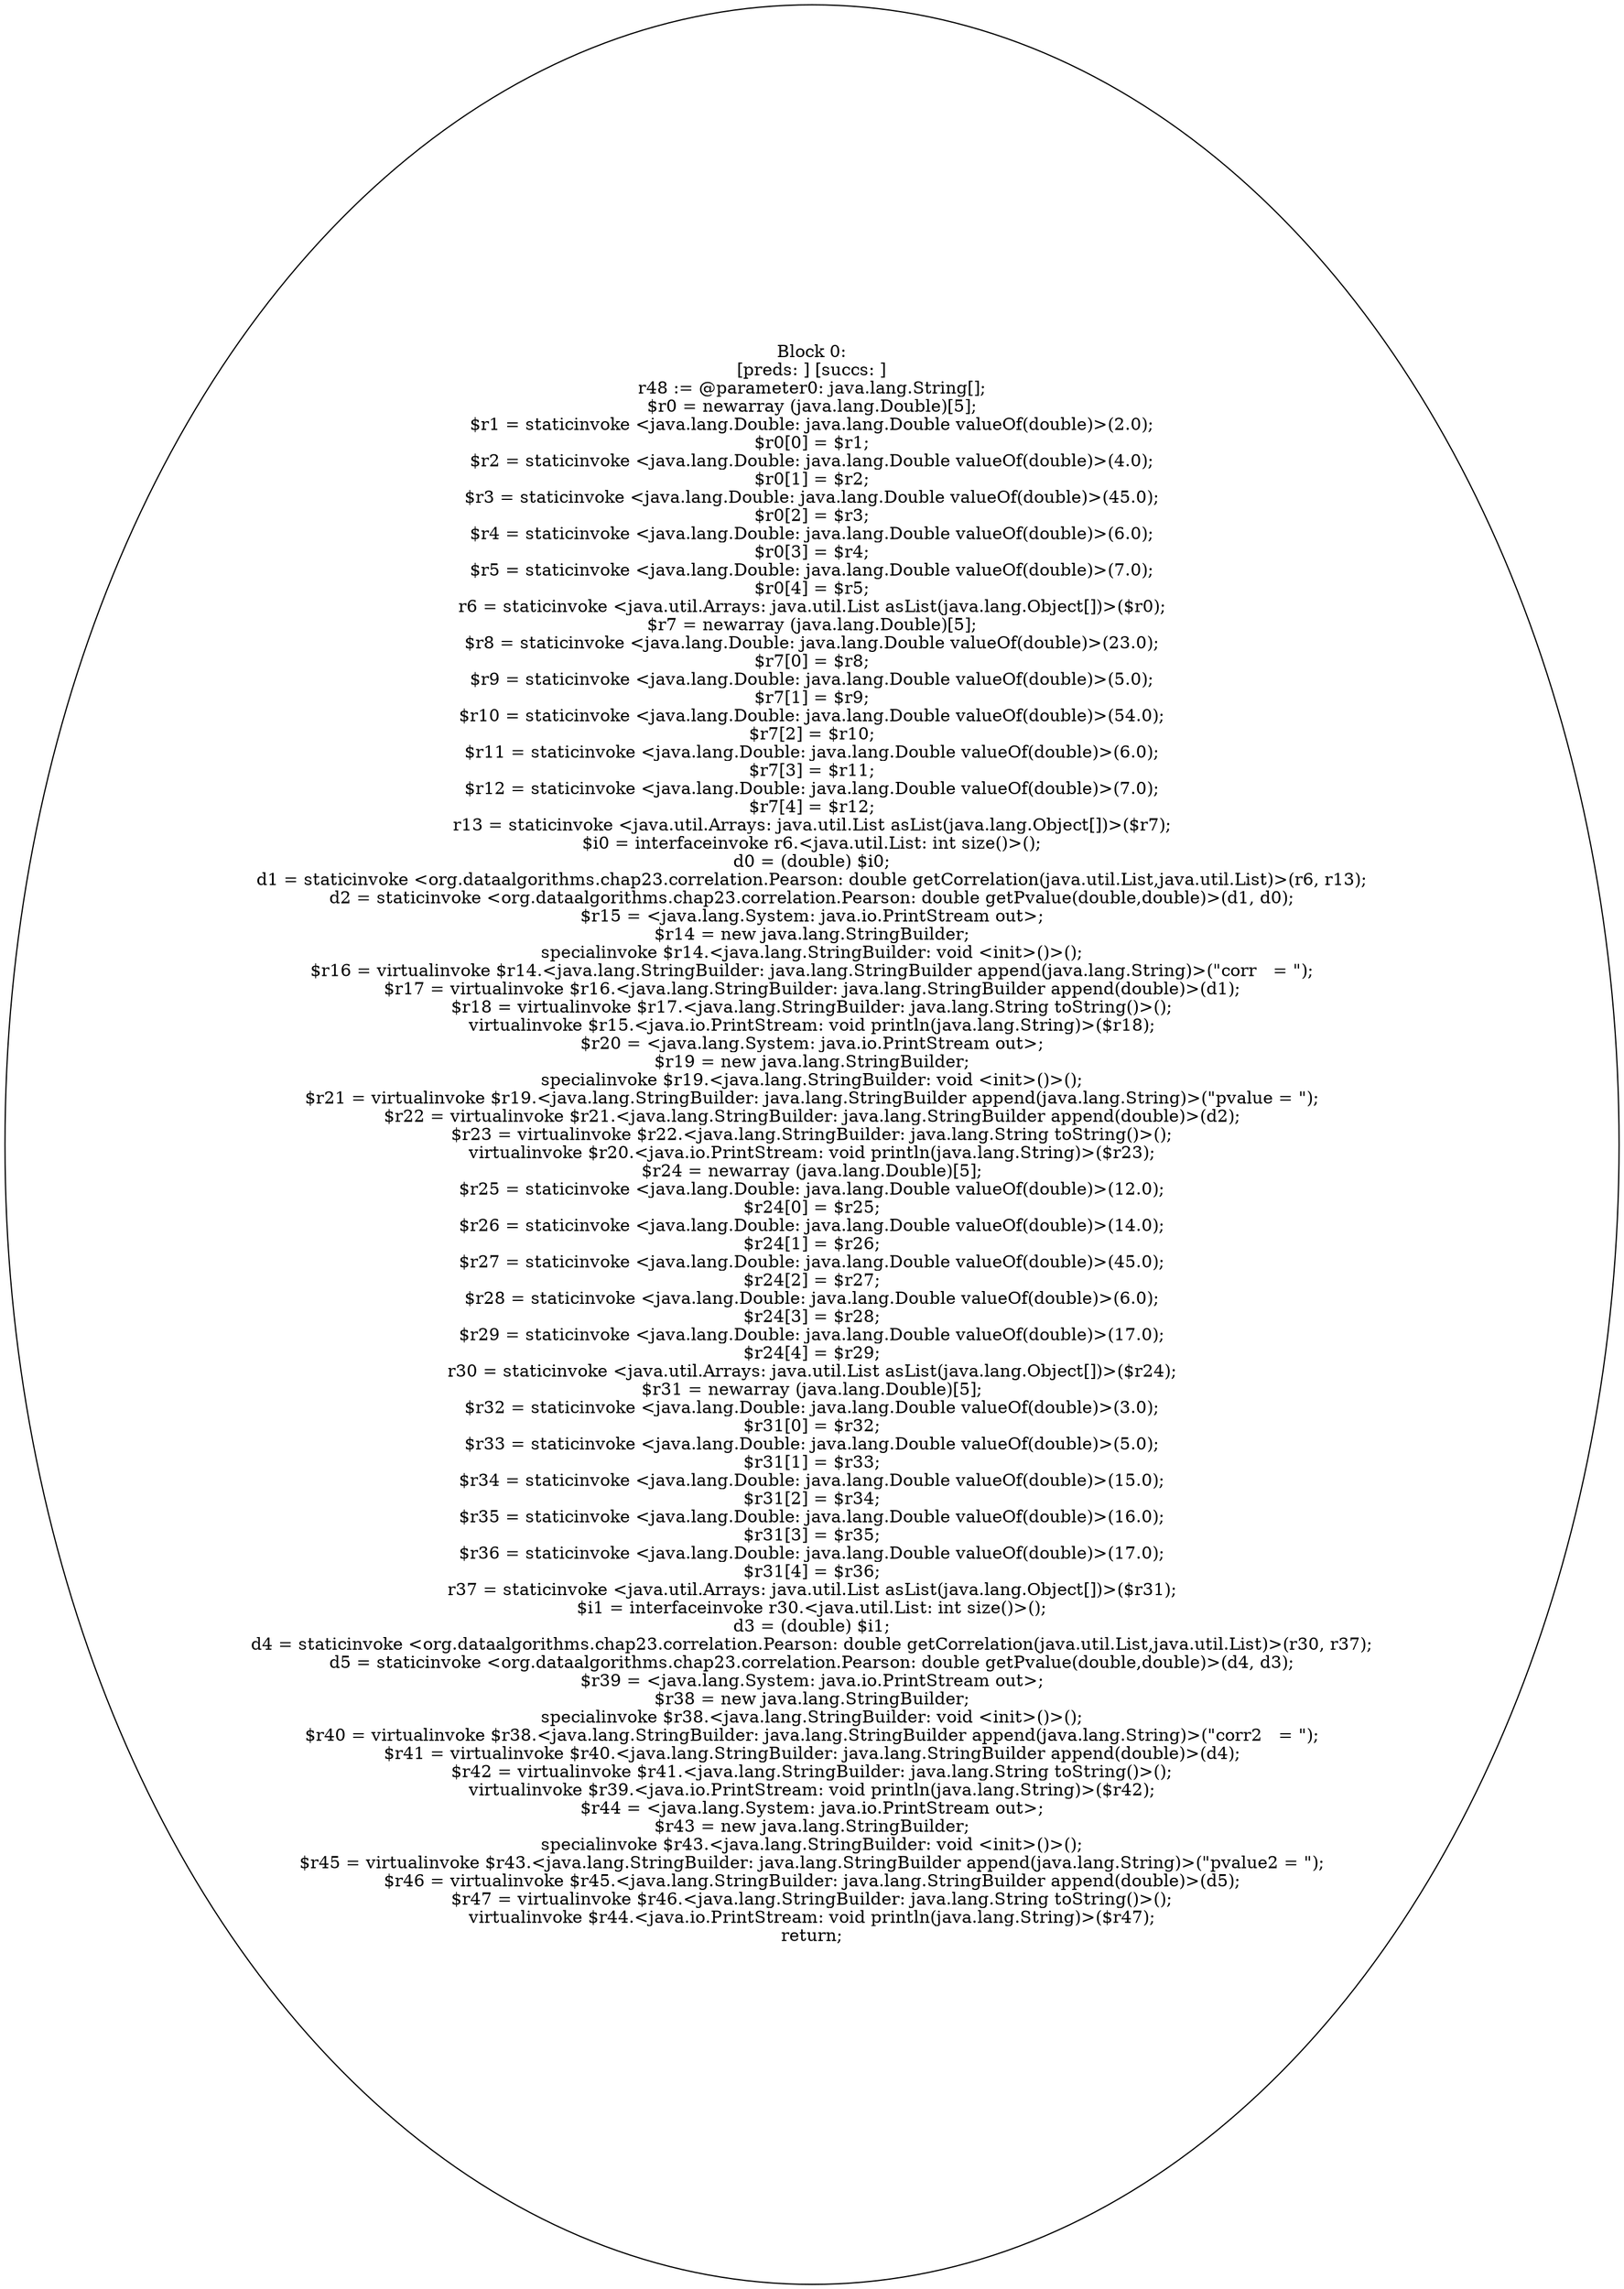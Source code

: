 digraph "unitGraph" {
    "Block 0:
[preds: ] [succs: ]
r48 := @parameter0: java.lang.String[];
$r0 = newarray (java.lang.Double)[5];
$r1 = staticinvoke <java.lang.Double: java.lang.Double valueOf(double)>(2.0);
$r0[0] = $r1;
$r2 = staticinvoke <java.lang.Double: java.lang.Double valueOf(double)>(4.0);
$r0[1] = $r2;
$r3 = staticinvoke <java.lang.Double: java.lang.Double valueOf(double)>(45.0);
$r0[2] = $r3;
$r4 = staticinvoke <java.lang.Double: java.lang.Double valueOf(double)>(6.0);
$r0[3] = $r4;
$r5 = staticinvoke <java.lang.Double: java.lang.Double valueOf(double)>(7.0);
$r0[4] = $r5;
r6 = staticinvoke <java.util.Arrays: java.util.List asList(java.lang.Object[])>($r0);
$r7 = newarray (java.lang.Double)[5];
$r8 = staticinvoke <java.lang.Double: java.lang.Double valueOf(double)>(23.0);
$r7[0] = $r8;
$r9 = staticinvoke <java.lang.Double: java.lang.Double valueOf(double)>(5.0);
$r7[1] = $r9;
$r10 = staticinvoke <java.lang.Double: java.lang.Double valueOf(double)>(54.0);
$r7[2] = $r10;
$r11 = staticinvoke <java.lang.Double: java.lang.Double valueOf(double)>(6.0);
$r7[3] = $r11;
$r12 = staticinvoke <java.lang.Double: java.lang.Double valueOf(double)>(7.0);
$r7[4] = $r12;
r13 = staticinvoke <java.util.Arrays: java.util.List asList(java.lang.Object[])>($r7);
$i0 = interfaceinvoke r6.<java.util.List: int size()>();
d0 = (double) $i0;
d1 = staticinvoke <org.dataalgorithms.chap23.correlation.Pearson: double getCorrelation(java.util.List,java.util.List)>(r6, r13);
d2 = staticinvoke <org.dataalgorithms.chap23.correlation.Pearson: double getPvalue(double,double)>(d1, d0);
$r15 = <java.lang.System: java.io.PrintStream out>;
$r14 = new java.lang.StringBuilder;
specialinvoke $r14.<java.lang.StringBuilder: void <init>()>();
$r16 = virtualinvoke $r14.<java.lang.StringBuilder: java.lang.StringBuilder append(java.lang.String)>(\"corr   = \");
$r17 = virtualinvoke $r16.<java.lang.StringBuilder: java.lang.StringBuilder append(double)>(d1);
$r18 = virtualinvoke $r17.<java.lang.StringBuilder: java.lang.String toString()>();
virtualinvoke $r15.<java.io.PrintStream: void println(java.lang.String)>($r18);
$r20 = <java.lang.System: java.io.PrintStream out>;
$r19 = new java.lang.StringBuilder;
specialinvoke $r19.<java.lang.StringBuilder: void <init>()>();
$r21 = virtualinvoke $r19.<java.lang.StringBuilder: java.lang.StringBuilder append(java.lang.String)>(\"pvalue = \");
$r22 = virtualinvoke $r21.<java.lang.StringBuilder: java.lang.StringBuilder append(double)>(d2);
$r23 = virtualinvoke $r22.<java.lang.StringBuilder: java.lang.String toString()>();
virtualinvoke $r20.<java.io.PrintStream: void println(java.lang.String)>($r23);
$r24 = newarray (java.lang.Double)[5];
$r25 = staticinvoke <java.lang.Double: java.lang.Double valueOf(double)>(12.0);
$r24[0] = $r25;
$r26 = staticinvoke <java.lang.Double: java.lang.Double valueOf(double)>(14.0);
$r24[1] = $r26;
$r27 = staticinvoke <java.lang.Double: java.lang.Double valueOf(double)>(45.0);
$r24[2] = $r27;
$r28 = staticinvoke <java.lang.Double: java.lang.Double valueOf(double)>(6.0);
$r24[3] = $r28;
$r29 = staticinvoke <java.lang.Double: java.lang.Double valueOf(double)>(17.0);
$r24[4] = $r29;
r30 = staticinvoke <java.util.Arrays: java.util.List asList(java.lang.Object[])>($r24);
$r31 = newarray (java.lang.Double)[5];
$r32 = staticinvoke <java.lang.Double: java.lang.Double valueOf(double)>(3.0);
$r31[0] = $r32;
$r33 = staticinvoke <java.lang.Double: java.lang.Double valueOf(double)>(5.0);
$r31[1] = $r33;
$r34 = staticinvoke <java.lang.Double: java.lang.Double valueOf(double)>(15.0);
$r31[2] = $r34;
$r35 = staticinvoke <java.lang.Double: java.lang.Double valueOf(double)>(16.0);
$r31[3] = $r35;
$r36 = staticinvoke <java.lang.Double: java.lang.Double valueOf(double)>(17.0);
$r31[4] = $r36;
r37 = staticinvoke <java.util.Arrays: java.util.List asList(java.lang.Object[])>($r31);
$i1 = interfaceinvoke r30.<java.util.List: int size()>();
d3 = (double) $i1;
d4 = staticinvoke <org.dataalgorithms.chap23.correlation.Pearson: double getCorrelation(java.util.List,java.util.List)>(r30, r37);
d5 = staticinvoke <org.dataalgorithms.chap23.correlation.Pearson: double getPvalue(double,double)>(d4, d3);
$r39 = <java.lang.System: java.io.PrintStream out>;
$r38 = new java.lang.StringBuilder;
specialinvoke $r38.<java.lang.StringBuilder: void <init>()>();
$r40 = virtualinvoke $r38.<java.lang.StringBuilder: java.lang.StringBuilder append(java.lang.String)>(\"corr2   = \");
$r41 = virtualinvoke $r40.<java.lang.StringBuilder: java.lang.StringBuilder append(double)>(d4);
$r42 = virtualinvoke $r41.<java.lang.StringBuilder: java.lang.String toString()>();
virtualinvoke $r39.<java.io.PrintStream: void println(java.lang.String)>($r42);
$r44 = <java.lang.System: java.io.PrintStream out>;
$r43 = new java.lang.StringBuilder;
specialinvoke $r43.<java.lang.StringBuilder: void <init>()>();
$r45 = virtualinvoke $r43.<java.lang.StringBuilder: java.lang.StringBuilder append(java.lang.String)>(\"pvalue2 = \");
$r46 = virtualinvoke $r45.<java.lang.StringBuilder: java.lang.StringBuilder append(double)>(d5);
$r47 = virtualinvoke $r46.<java.lang.StringBuilder: java.lang.String toString()>();
virtualinvoke $r44.<java.io.PrintStream: void println(java.lang.String)>($r47);
return;
"
}
